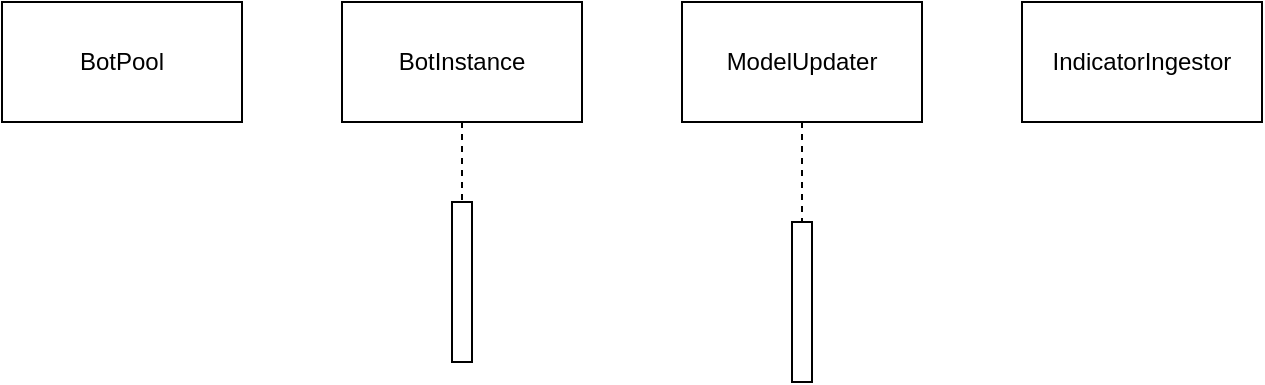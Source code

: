 <mxfile version="12.9.13" type="device"><diagram id="rEkLvjhKEB5wrz1sriJi" name="Page-1"><mxGraphModel dx="1086" dy="806" grid="1" gridSize="10" guides="1" tooltips="1" connect="1" arrows="1" fold="1" page="1" pageScale="1" pageWidth="827" pageHeight="1169" math="0" shadow="0"><root><mxCell id="0"/><mxCell id="1" parent="0"/><mxCell id="ui7pBajKU0HkrdAAOhCX-5" style="edgeStyle=orthogonalEdgeStyle;rounded=0;orthogonalLoop=1;jettySize=auto;html=1;entryX=0.5;entryY=0;entryDx=0;entryDy=0;entryPerimeter=0;endArrow=none;endFill=0;dashed=1;" edge="1" parent="1" source="ui7pBajKU0HkrdAAOhCX-1" target="ui7pBajKU0HkrdAAOhCX-4"><mxGeometry relative="1" as="geometry"/></mxCell><mxCell id="ui7pBajKU0HkrdAAOhCX-1" value="BotInstance" style="rounded=0;whiteSpace=wrap;html=1;" vertex="1" parent="1"><mxGeometry x="280" y="160" width="120" height="60" as="geometry"/></mxCell><mxCell id="ui7pBajKU0HkrdAAOhCX-6" style="edgeStyle=orthogonalEdgeStyle;rounded=0;orthogonalLoop=1;jettySize=auto;html=1;dashed=1;endArrow=none;endFill=0;entryX=0.5;entryY=0.025;entryDx=0;entryDy=0;entryPerimeter=0;" edge="1" parent="1" source="ui7pBajKU0HkrdAAOhCX-2" target="ui7pBajKU0HkrdAAOhCX-7"><mxGeometry relative="1" as="geometry"><mxPoint x="510" y="260" as="targetPoint"/></mxGeometry></mxCell><mxCell id="ui7pBajKU0HkrdAAOhCX-2" value="ModelUpdater" style="rounded=0;whiteSpace=wrap;html=1;" vertex="1" parent="1"><mxGeometry x="450" y="160" width="120" height="60" as="geometry"/></mxCell><mxCell id="ui7pBajKU0HkrdAAOhCX-3" value="IndicatorIngestor" style="rounded=0;whiteSpace=wrap;html=1;" vertex="1" parent="1"><mxGeometry x="620" y="160" width="120" height="60" as="geometry"/></mxCell><mxCell id="ui7pBajKU0HkrdAAOhCX-4" value="" style="html=1;points=[];perimeter=orthogonalPerimeter;" vertex="1" parent="1"><mxGeometry x="335" y="260" width="10" height="80" as="geometry"/></mxCell><mxCell id="ui7pBajKU0HkrdAAOhCX-7" value="" style="html=1;points=[];perimeter=orthogonalPerimeter;" vertex="1" parent="1"><mxGeometry x="505" y="270" width="10" height="80" as="geometry"/></mxCell><mxCell id="ui7pBajKU0HkrdAAOhCX-8" value="BotPool" style="rounded=0;whiteSpace=wrap;html=1;" vertex="1" parent="1"><mxGeometry x="110" y="160" width="120" height="60" as="geometry"/></mxCell></root></mxGraphModel></diagram></mxfile>